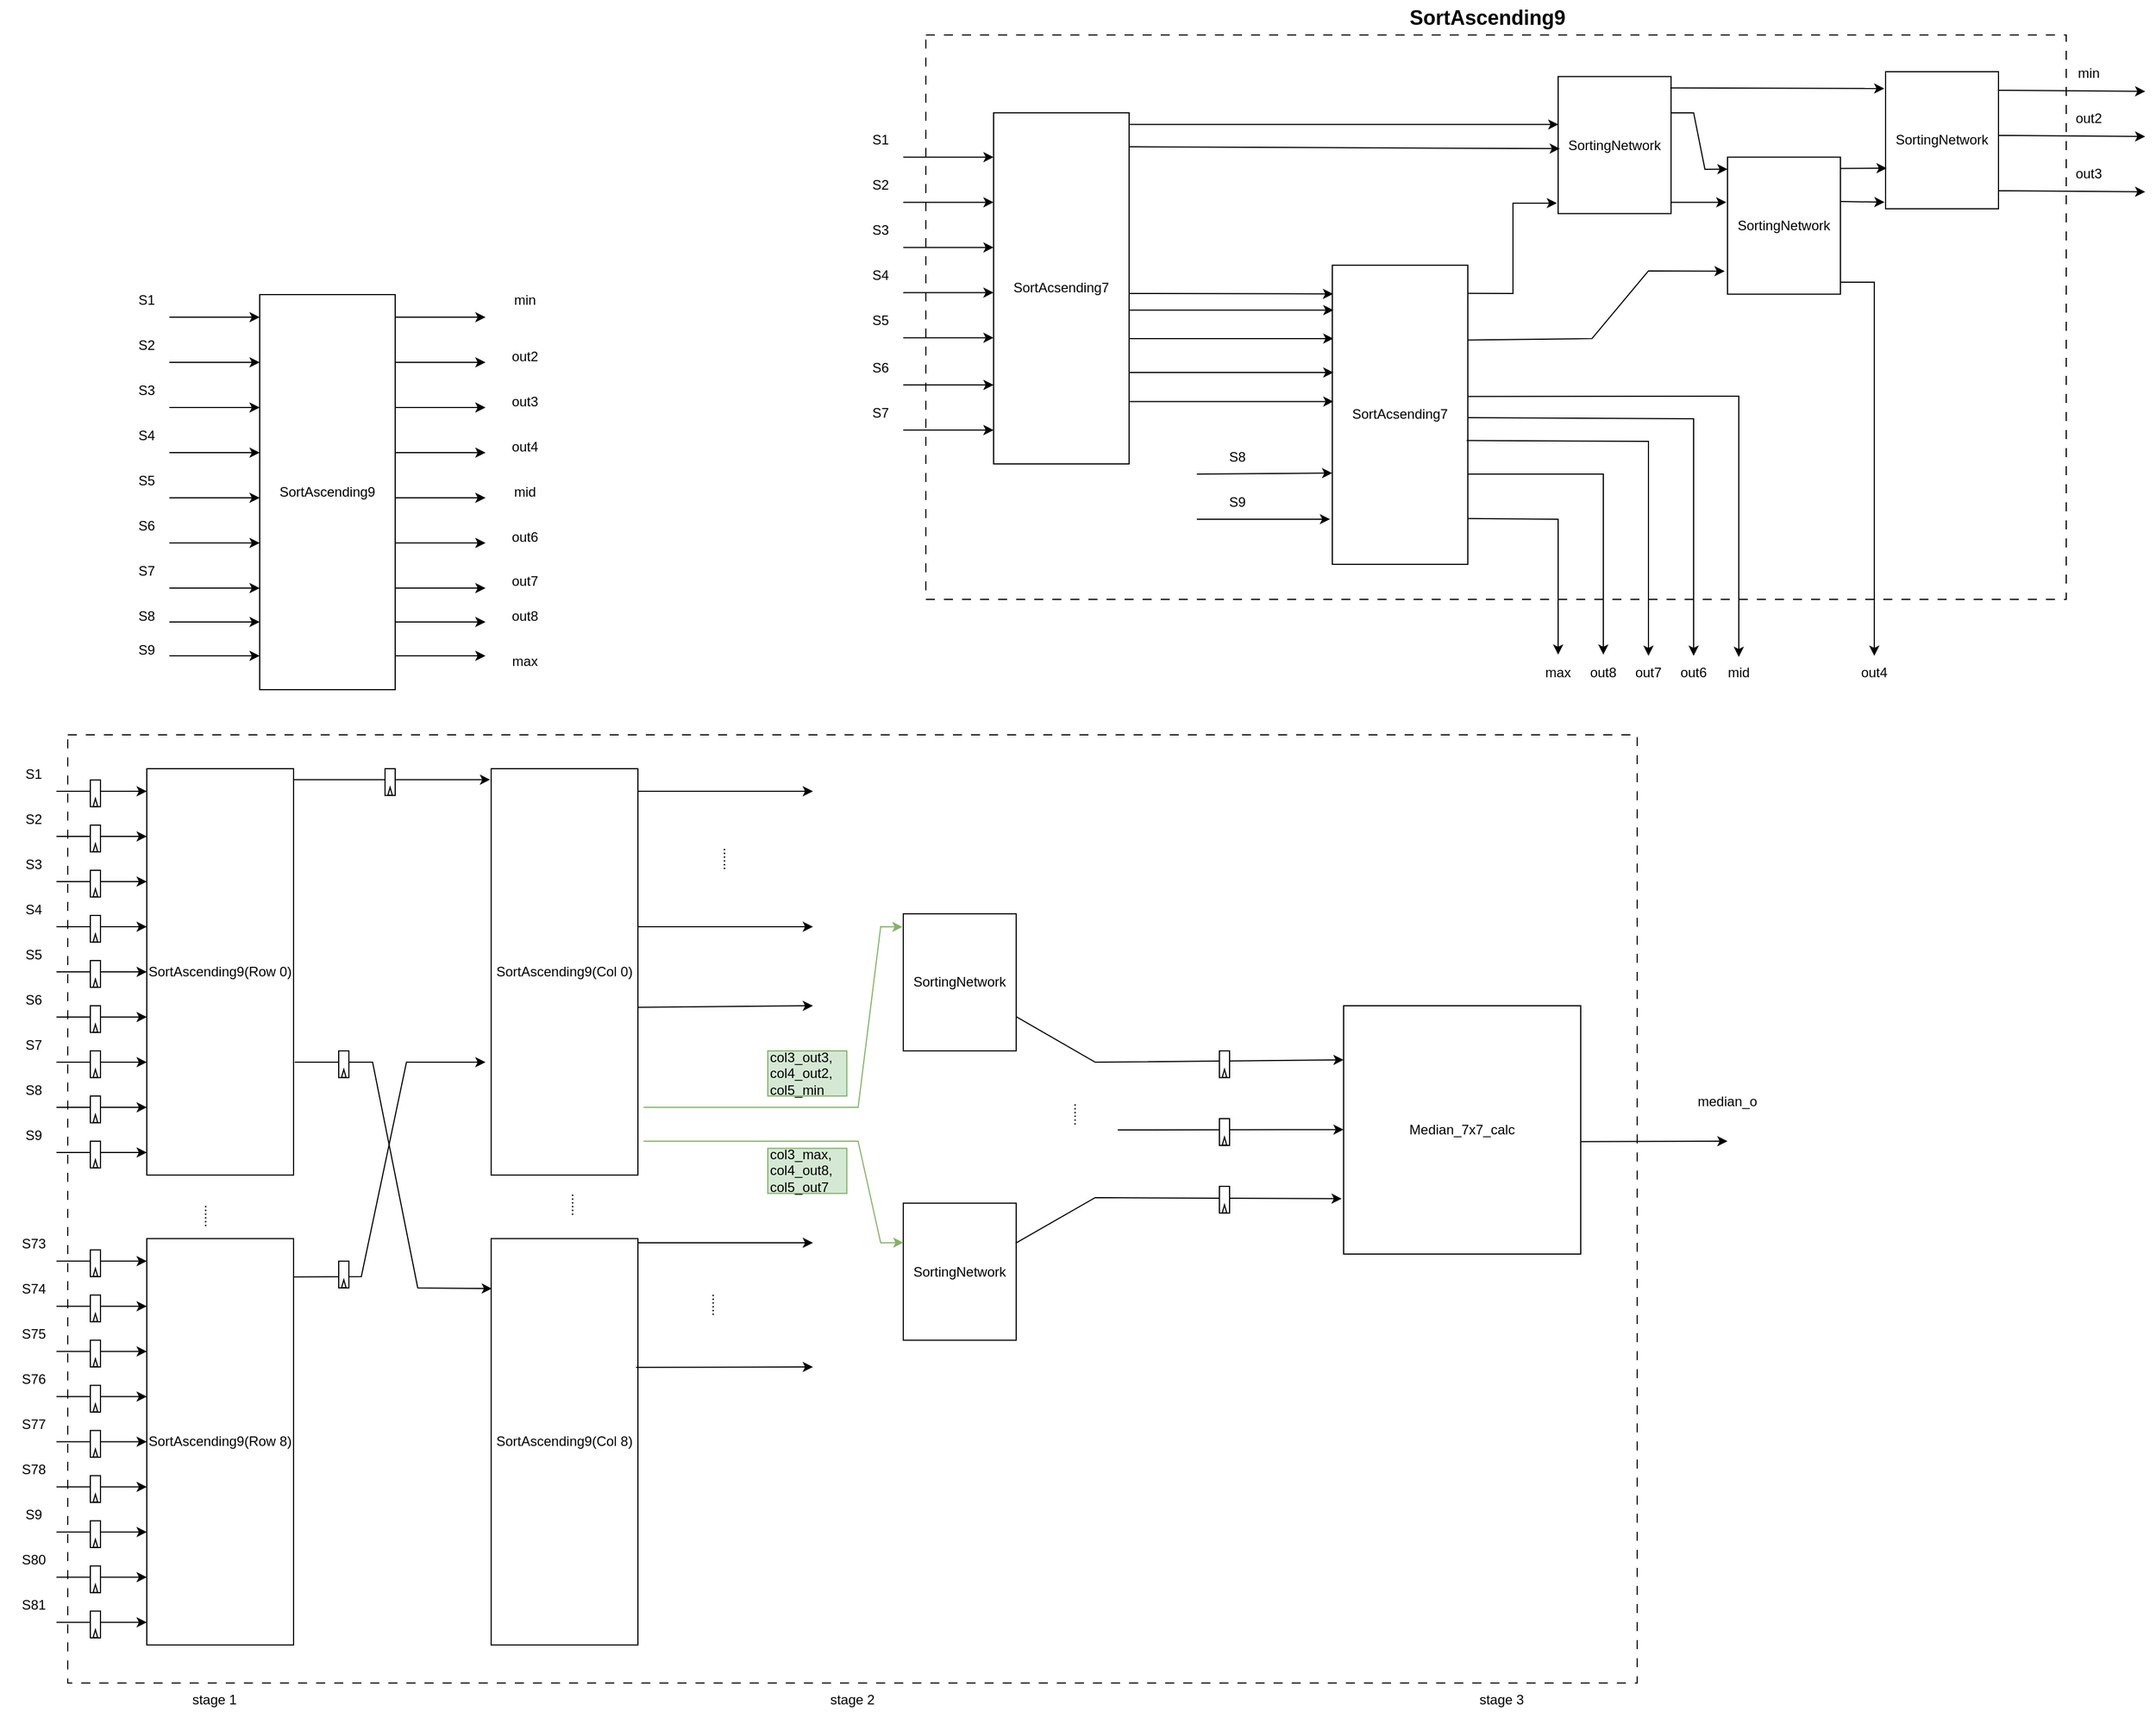 <mxfile version="25.0.0">
  <diagram id="QOX0zmf6lKhEyTPHNfGF" name="Page-1">
    <mxGraphModel dx="2745" dy="2513" grid="1" gridSize="10" guides="1" tooltips="1" connect="1" arrows="1" fold="1" page="1" pageScale="1" pageWidth="850" pageHeight="1100" math="0" shadow="0">
      <root>
        <mxCell id="0" />
        <mxCell id="1" parent="0" />
        <mxCell id="H4racg3nBvEyxOAhPjej-491" value="" style="rounded=0;whiteSpace=wrap;html=1;dashed=1;dashPattern=8 8;" parent="1" vertex="1">
          <mxGeometry x="60" y="320" width="1390" height="840" as="geometry" />
        </mxCell>
        <mxCell id="H4racg3nBvEyxOAhPjej-407" value="" style="rounded=0;whiteSpace=wrap;html=1;dashed=1;dashPattern=8 8;" parent="1" vertex="1">
          <mxGeometry x="820" y="-300" width="1010" height="500" as="geometry" />
        </mxCell>
        <mxCell id="H4racg3nBvEyxOAhPjej-194" value="SortAscending9(Row 0)" style="rounded=0;whiteSpace=wrap;html=1;" parent="1" vertex="1">
          <mxGeometry x="130" y="350" width="130" height="360" as="geometry" />
        </mxCell>
        <mxCell id="H4racg3nBvEyxOAhPjej-195" value="" style="endArrow=classic;html=1;rounded=0;" parent="1" edge="1">
          <mxGeometry width="50" height="50" relative="1" as="geometry">
            <mxPoint x="50" y="370" as="sourcePoint" />
            <mxPoint x="130" y="370" as="targetPoint" />
          </mxGeometry>
        </mxCell>
        <mxCell id="H4racg3nBvEyxOAhPjej-196" value="" style="endArrow=classic;html=1;rounded=0;" parent="1" edge="1">
          <mxGeometry width="50" height="50" relative="1" as="geometry">
            <mxPoint x="50" y="410" as="sourcePoint" />
            <mxPoint x="130" y="410" as="targetPoint" />
          </mxGeometry>
        </mxCell>
        <mxCell id="H4racg3nBvEyxOAhPjej-197" value="" style="endArrow=classic;html=1;rounded=0;" parent="1" edge="1">
          <mxGeometry width="50" height="50" relative="1" as="geometry">
            <mxPoint x="50" y="450" as="sourcePoint" />
            <mxPoint x="130" y="450" as="targetPoint" />
          </mxGeometry>
        </mxCell>
        <mxCell id="H4racg3nBvEyxOAhPjej-198" value="" style="endArrow=classic;html=1;rounded=0;" parent="1" edge="1">
          <mxGeometry width="50" height="50" relative="1" as="geometry">
            <mxPoint x="50" y="490" as="sourcePoint" />
            <mxPoint x="130" y="490" as="targetPoint" />
          </mxGeometry>
        </mxCell>
        <mxCell id="H4racg3nBvEyxOAhPjej-199" value="" style="endArrow=classic;html=1;rounded=0;" parent="1" edge="1">
          <mxGeometry width="50" height="50" relative="1" as="geometry">
            <mxPoint x="50" y="530" as="sourcePoint" />
            <mxPoint x="130" y="530" as="targetPoint" />
          </mxGeometry>
        </mxCell>
        <mxCell id="H4racg3nBvEyxOAhPjej-200" value="" style="endArrow=classic;html=1;rounded=0;" parent="1" edge="1">
          <mxGeometry width="50" height="50" relative="1" as="geometry">
            <mxPoint x="50" y="570" as="sourcePoint" />
            <mxPoint x="130" y="570" as="targetPoint" />
          </mxGeometry>
        </mxCell>
        <mxCell id="H4racg3nBvEyxOAhPjej-201" value="" style="endArrow=classic;html=1;rounded=0;" parent="1" edge="1">
          <mxGeometry width="50" height="50" relative="1" as="geometry">
            <mxPoint x="50" y="610" as="sourcePoint" />
            <mxPoint x="130" y="610" as="targetPoint" />
          </mxGeometry>
        </mxCell>
        <mxCell id="H4racg3nBvEyxOAhPjej-202" value="S1" style="text;html=1;align=center;verticalAlign=middle;whiteSpace=wrap;rounded=0;" parent="1" vertex="1">
          <mxGeometry y="340" width="60" height="30" as="geometry" />
        </mxCell>
        <mxCell id="H4racg3nBvEyxOAhPjej-203" value="S2" style="text;html=1;align=center;verticalAlign=middle;whiteSpace=wrap;rounded=0;" parent="1" vertex="1">
          <mxGeometry y="380" width="60" height="30" as="geometry" />
        </mxCell>
        <mxCell id="H4racg3nBvEyxOAhPjej-204" value="S3" style="text;html=1;align=center;verticalAlign=middle;whiteSpace=wrap;rounded=0;" parent="1" vertex="1">
          <mxGeometry y="420" width="60" height="30" as="geometry" />
        </mxCell>
        <mxCell id="H4racg3nBvEyxOAhPjej-205" value="S4" style="text;html=1;align=center;verticalAlign=middle;whiteSpace=wrap;rounded=0;" parent="1" vertex="1">
          <mxGeometry y="460" width="60" height="30" as="geometry" />
        </mxCell>
        <mxCell id="H4racg3nBvEyxOAhPjej-206" value="S5" style="text;html=1;align=center;verticalAlign=middle;whiteSpace=wrap;rounded=0;" parent="1" vertex="1">
          <mxGeometry y="500" width="60" height="30" as="geometry" />
        </mxCell>
        <mxCell id="H4racg3nBvEyxOAhPjej-207" value="S6" style="text;html=1;align=center;verticalAlign=middle;whiteSpace=wrap;rounded=0;" parent="1" vertex="1">
          <mxGeometry y="540" width="60" height="30" as="geometry" />
        </mxCell>
        <mxCell id="H4racg3nBvEyxOAhPjej-208" value="S7" style="text;html=1;align=center;verticalAlign=middle;whiteSpace=wrap;rounded=0;" parent="1" vertex="1">
          <mxGeometry y="580" width="60" height="30" as="geometry" />
        </mxCell>
        <mxCell id="H4racg3nBvEyxOAhPjej-224" value="......" style="text;html=1;align=center;verticalAlign=middle;whiteSpace=wrap;rounded=0;direction=north;rotation=90;" parent="1" vertex="1">
          <mxGeometry x="160" y="716.3" width="50" height="60" as="geometry" />
        </mxCell>
        <mxCell id="H4racg3nBvEyxOAhPjej-225" value="SortAscending9(Col 0)" style="rounded=0;whiteSpace=wrap;html=1;" parent="1" vertex="1">
          <mxGeometry x="435" y="350" width="130" height="360" as="geometry" />
        </mxCell>
        <mxCell id="H4racg3nBvEyxOAhPjej-226" value="" style="endArrow=classic;html=1;rounded=0;exitX=1.004;exitY=0.027;exitDx=0;exitDy=0;exitPerimeter=0;entryX=-0.007;entryY=0.027;entryDx=0;entryDy=0;entryPerimeter=0;" parent="1" source="H4racg3nBvEyxOAhPjej-194" target="H4racg3nBvEyxOAhPjej-225" edge="1">
          <mxGeometry width="50" height="50" relative="1" as="geometry">
            <mxPoint x="270" y="420" as="sourcePoint" />
            <mxPoint x="430" y="370" as="targetPoint" />
          </mxGeometry>
        </mxCell>
        <mxCell id="H4racg3nBvEyxOAhPjej-227" value="SortAscending9(Col 8)" style="rounded=0;whiteSpace=wrap;html=1;" parent="1" vertex="1">
          <mxGeometry x="435" y="766.3" width="130" height="360" as="geometry" />
        </mxCell>
        <mxCell id="H4racg3nBvEyxOAhPjej-228" value="" style="group" parent="1" vertex="1" connectable="0">
          <mxGeometry x="341" y="350" width="9" height="23.695" as="geometry" />
        </mxCell>
        <mxCell id="H4racg3nBvEyxOAhPjej-229" value="" style="rounded=0;whiteSpace=wrap;html=1;" parent="H4racg3nBvEyxOAhPjej-228" vertex="1">
          <mxGeometry width="9" height="23.695" as="geometry" />
        </mxCell>
        <mxCell id="H4racg3nBvEyxOAhPjej-230" value="" style="triangle;whiteSpace=wrap;html=1;rotation=270;" parent="H4racg3nBvEyxOAhPjej-228" vertex="1">
          <mxGeometry x="1" y="18" width="7" height="4" as="geometry" />
        </mxCell>
        <mxCell id="H4racg3nBvEyxOAhPjej-231" value="" style="endArrow=classic;html=1;rounded=0;exitX=0.995;exitY=0.149;exitDx=0;exitDy=0;exitPerimeter=0;" parent="1" edge="1">
          <mxGeometry width="50" height="50" relative="1" as="geometry">
            <mxPoint x="259.35" y="800.23" as="sourcePoint" />
            <mxPoint x="430" y="610" as="targetPoint" />
            <Array as="points">
              <mxPoint x="320" y="800" />
              <mxPoint x="360" y="610" />
            </Array>
          </mxGeometry>
        </mxCell>
        <mxCell id="H4racg3nBvEyxOAhPjej-232" value="......" style="text;html=1;align=center;verticalAlign=middle;whiteSpace=wrap;rounded=0;direction=north;rotation=90;" parent="1" vertex="1">
          <mxGeometry x="485" y="706.3" width="50" height="60" as="geometry" />
        </mxCell>
        <mxCell id="H4racg3nBvEyxOAhPjej-233" value="" style="endArrow=classic;html=1;rounded=0;entryX=0.005;entryY=0.123;entryDx=0;entryDy=0;entryPerimeter=0;" parent="1" target="H4racg3nBvEyxOAhPjej-227" edge="1">
          <mxGeometry width="50" height="50" relative="1" as="geometry">
            <mxPoint x="261" y="610" as="sourcePoint" />
            <mxPoint x="320" y="610" as="targetPoint" />
            <Array as="points">
              <mxPoint x="280" y="610" />
              <mxPoint x="330" y="610" />
              <mxPoint x="370" y="810" />
            </Array>
          </mxGeometry>
        </mxCell>
        <mxCell id="H4racg3nBvEyxOAhPjej-234" value="" style="group" parent="1" vertex="1" connectable="0">
          <mxGeometry x="80" y="360" width="9" height="23.695" as="geometry" />
        </mxCell>
        <mxCell id="H4racg3nBvEyxOAhPjej-235" value="" style="rounded=0;whiteSpace=wrap;html=1;" parent="H4racg3nBvEyxOAhPjej-234" vertex="1">
          <mxGeometry width="9" height="23.695" as="geometry" />
        </mxCell>
        <mxCell id="H4racg3nBvEyxOAhPjej-236" value="" style="triangle;whiteSpace=wrap;html=1;rotation=270;" parent="H4racg3nBvEyxOAhPjej-234" vertex="1">
          <mxGeometry x="1" y="18" width="7" height="4" as="geometry" />
        </mxCell>
        <mxCell id="H4racg3nBvEyxOAhPjej-237" value="" style="group" parent="1" vertex="1" connectable="0">
          <mxGeometry x="80" y="400" width="9" height="23.695" as="geometry" />
        </mxCell>
        <mxCell id="H4racg3nBvEyxOAhPjej-238" value="" style="rounded=0;whiteSpace=wrap;html=1;" parent="H4racg3nBvEyxOAhPjej-237" vertex="1">
          <mxGeometry width="9" height="23.695" as="geometry" />
        </mxCell>
        <mxCell id="H4racg3nBvEyxOAhPjej-239" value="" style="triangle;whiteSpace=wrap;html=1;rotation=270;" parent="H4racg3nBvEyxOAhPjej-237" vertex="1">
          <mxGeometry x="1" y="18" width="7" height="4" as="geometry" />
        </mxCell>
        <mxCell id="H4racg3nBvEyxOAhPjej-240" value="" style="group" parent="1" vertex="1" connectable="0">
          <mxGeometry x="80" y="440" width="9" height="23.695" as="geometry" />
        </mxCell>
        <mxCell id="H4racg3nBvEyxOAhPjej-241" value="" style="rounded=0;whiteSpace=wrap;html=1;" parent="H4racg3nBvEyxOAhPjej-240" vertex="1">
          <mxGeometry width="9" height="23.695" as="geometry" />
        </mxCell>
        <mxCell id="H4racg3nBvEyxOAhPjej-242" value="" style="triangle;whiteSpace=wrap;html=1;rotation=270;" parent="H4racg3nBvEyxOAhPjej-240" vertex="1">
          <mxGeometry x="1" y="18" width="7" height="4" as="geometry" />
        </mxCell>
        <mxCell id="H4racg3nBvEyxOAhPjej-243" value="" style="group" parent="1" vertex="1" connectable="0">
          <mxGeometry x="80" y="480" width="9" height="23.695" as="geometry" />
        </mxCell>
        <mxCell id="H4racg3nBvEyxOAhPjej-244" value="" style="rounded=0;whiteSpace=wrap;html=1;" parent="H4racg3nBvEyxOAhPjej-243" vertex="1">
          <mxGeometry width="9" height="23.695" as="geometry" />
        </mxCell>
        <mxCell id="H4racg3nBvEyxOAhPjej-245" value="" style="triangle;whiteSpace=wrap;html=1;rotation=270;" parent="H4racg3nBvEyxOAhPjej-243" vertex="1">
          <mxGeometry x="1" y="18" width="7" height="4" as="geometry" />
        </mxCell>
        <mxCell id="H4racg3nBvEyxOAhPjej-246" value="" style="group" parent="1" vertex="1" connectable="0">
          <mxGeometry x="80" y="520" width="9" height="23.695" as="geometry" />
        </mxCell>
        <mxCell id="H4racg3nBvEyxOAhPjej-247" value="" style="rounded=0;whiteSpace=wrap;html=1;" parent="H4racg3nBvEyxOAhPjej-246" vertex="1">
          <mxGeometry width="9" height="23.695" as="geometry" />
        </mxCell>
        <mxCell id="H4racg3nBvEyxOAhPjej-248" value="" style="triangle;whiteSpace=wrap;html=1;rotation=270;" parent="H4racg3nBvEyxOAhPjej-246" vertex="1">
          <mxGeometry x="1" y="18" width="7" height="4" as="geometry" />
        </mxCell>
        <mxCell id="H4racg3nBvEyxOAhPjej-249" value="" style="group" parent="1" vertex="1" connectable="0">
          <mxGeometry x="80" y="560" width="9" height="23.695" as="geometry" />
        </mxCell>
        <mxCell id="H4racg3nBvEyxOAhPjej-250" value="" style="rounded=0;whiteSpace=wrap;html=1;" parent="H4racg3nBvEyxOAhPjej-249" vertex="1">
          <mxGeometry width="9" height="23.695" as="geometry" />
        </mxCell>
        <mxCell id="H4racg3nBvEyxOAhPjej-251" value="" style="triangle;whiteSpace=wrap;html=1;rotation=270;" parent="H4racg3nBvEyxOAhPjej-249" vertex="1">
          <mxGeometry x="1" y="18" width="7" height="4" as="geometry" />
        </mxCell>
        <mxCell id="H4racg3nBvEyxOAhPjej-252" value="" style="group" parent="1" vertex="1" connectable="0">
          <mxGeometry x="80" y="600" width="9" height="23.695" as="geometry" />
        </mxCell>
        <mxCell id="H4racg3nBvEyxOAhPjej-253" value="" style="rounded=0;whiteSpace=wrap;html=1;" parent="H4racg3nBvEyxOAhPjej-252" vertex="1">
          <mxGeometry width="9" height="23.695" as="geometry" />
        </mxCell>
        <mxCell id="H4racg3nBvEyxOAhPjej-254" value="" style="triangle;whiteSpace=wrap;html=1;rotation=270;" parent="H4racg3nBvEyxOAhPjej-252" vertex="1">
          <mxGeometry x="1" y="18" width="7" height="4" as="geometry" />
        </mxCell>
        <mxCell id="H4racg3nBvEyxOAhPjej-271" value="" style="group" parent="1" vertex="1" connectable="0">
          <mxGeometry x="300" y="600" width="9" height="23.695" as="geometry" />
        </mxCell>
        <mxCell id="H4racg3nBvEyxOAhPjej-272" value="" style="rounded=0;whiteSpace=wrap;html=1;" parent="H4racg3nBvEyxOAhPjej-271" vertex="1">
          <mxGeometry width="9" height="23.695" as="geometry" />
        </mxCell>
        <mxCell id="H4racg3nBvEyxOAhPjej-273" value="" style="triangle;whiteSpace=wrap;html=1;rotation=270;" parent="H4racg3nBvEyxOAhPjej-271" vertex="1">
          <mxGeometry x="1" y="18" width="7" height="4" as="geometry" />
        </mxCell>
        <mxCell id="H4racg3nBvEyxOAhPjej-274" value="" style="group" parent="1" vertex="1" connectable="0">
          <mxGeometry x="300" y="786.3" width="9" height="23.695" as="geometry" />
        </mxCell>
        <mxCell id="H4racg3nBvEyxOAhPjej-275" value="" style="rounded=0;whiteSpace=wrap;html=1;" parent="H4racg3nBvEyxOAhPjej-274" vertex="1">
          <mxGeometry width="9" height="23.695" as="geometry" />
        </mxCell>
        <mxCell id="H4racg3nBvEyxOAhPjej-276" value="" style="triangle;whiteSpace=wrap;html=1;rotation=270;" parent="H4racg3nBvEyxOAhPjej-274" vertex="1">
          <mxGeometry x="1" y="18" width="7" height="4" as="geometry" />
        </mxCell>
        <mxCell id="H4racg3nBvEyxOAhPjej-277" value="Median_7x7_calc" style="rounded=0;whiteSpace=wrap;html=1;" parent="1" vertex="1">
          <mxGeometry x="1190" y="560" width="210" height="220" as="geometry" />
        </mxCell>
        <mxCell id="H4racg3nBvEyxOAhPjej-278" value="" style="endArrow=classic;html=1;rounded=0;exitX=0.997;exitY=0.587;exitDx=0;exitDy=0;exitPerimeter=0;" parent="1" source="H4racg3nBvEyxOAhPjej-225" edge="1">
          <mxGeometry width="50" height="50" relative="1" as="geometry">
            <mxPoint x="570" y="540" as="sourcePoint" />
            <mxPoint x="720" y="560" as="targetPoint" />
          </mxGeometry>
        </mxCell>
        <mxCell id="H4racg3nBvEyxOAhPjej-279" value="" style="endArrow=classic;html=1;rounded=0;exitX=0.987;exitY=0.317;exitDx=0;exitDy=0;exitPerimeter=0;" parent="1" source="H4racg3nBvEyxOAhPjej-227" edge="1">
          <mxGeometry width="50" height="50" relative="1" as="geometry">
            <mxPoint x="565" y="727.86" as="sourcePoint" />
            <mxPoint x="720" y="880" as="targetPoint" />
          </mxGeometry>
        </mxCell>
        <mxCell id="H4racg3nBvEyxOAhPjej-280" value="" style="endArrow=classic;html=1;rounded=0;exitX=1.002;exitY=0.547;exitDx=0;exitDy=0;exitPerimeter=0;" parent="1" source="H4racg3nBvEyxOAhPjej-277" edge="1">
          <mxGeometry width="50" height="50" relative="1" as="geometry">
            <mxPoint x="928" y="655" as="sourcePoint" />
            <mxPoint x="1530" y="680" as="targetPoint" />
          </mxGeometry>
        </mxCell>
        <mxCell id="H4racg3nBvEyxOAhPjej-281" value="median_o" style="text;html=1;align=center;verticalAlign=middle;whiteSpace=wrap;rounded=0;" parent="1" vertex="1">
          <mxGeometry x="1500" y="630" width="60" height="30" as="geometry" />
        </mxCell>
        <mxCell id="H4racg3nBvEyxOAhPjej-282" value="SortAscending9" style="rounded=0;whiteSpace=wrap;html=1;" parent="1" vertex="1">
          <mxGeometry x="230" y="-70" width="120" height="350" as="geometry" />
        </mxCell>
        <mxCell id="H4racg3nBvEyxOAhPjej-283" value="" style="endArrow=classic;html=1;rounded=0;" parent="1" edge="1">
          <mxGeometry width="50" height="50" relative="1" as="geometry">
            <mxPoint x="150" y="-50" as="sourcePoint" />
            <mxPoint x="230" y="-50" as="targetPoint" />
          </mxGeometry>
        </mxCell>
        <mxCell id="H4racg3nBvEyxOAhPjej-284" value="" style="endArrow=classic;html=1;rounded=0;" parent="1" edge="1">
          <mxGeometry width="50" height="50" relative="1" as="geometry">
            <mxPoint x="150" y="-10" as="sourcePoint" />
            <mxPoint x="230" y="-10" as="targetPoint" />
          </mxGeometry>
        </mxCell>
        <mxCell id="H4racg3nBvEyxOAhPjej-285" value="" style="endArrow=classic;html=1;rounded=0;" parent="1" edge="1">
          <mxGeometry width="50" height="50" relative="1" as="geometry">
            <mxPoint x="150" y="30" as="sourcePoint" />
            <mxPoint x="230" y="30" as="targetPoint" />
          </mxGeometry>
        </mxCell>
        <mxCell id="H4racg3nBvEyxOAhPjej-286" value="" style="endArrow=classic;html=1;rounded=0;" parent="1" edge="1">
          <mxGeometry width="50" height="50" relative="1" as="geometry">
            <mxPoint x="150" y="70" as="sourcePoint" />
            <mxPoint x="230" y="70" as="targetPoint" />
          </mxGeometry>
        </mxCell>
        <mxCell id="H4racg3nBvEyxOAhPjej-287" value="" style="endArrow=classic;html=1;rounded=0;" parent="1" edge="1">
          <mxGeometry width="50" height="50" relative="1" as="geometry">
            <mxPoint x="150" y="110" as="sourcePoint" />
            <mxPoint x="230" y="110" as="targetPoint" />
          </mxGeometry>
        </mxCell>
        <mxCell id="H4racg3nBvEyxOAhPjej-288" value="" style="endArrow=classic;html=1;rounded=0;" parent="1" edge="1">
          <mxGeometry width="50" height="50" relative="1" as="geometry">
            <mxPoint x="150" y="150" as="sourcePoint" />
            <mxPoint x="230" y="150" as="targetPoint" />
          </mxGeometry>
        </mxCell>
        <mxCell id="H4racg3nBvEyxOAhPjej-289" value="" style="endArrow=classic;html=1;rounded=0;" parent="1" edge="1">
          <mxGeometry width="50" height="50" relative="1" as="geometry">
            <mxPoint x="150" y="190" as="sourcePoint" />
            <mxPoint x="230" y="190" as="targetPoint" />
          </mxGeometry>
        </mxCell>
        <mxCell id="H4racg3nBvEyxOAhPjej-290" value="S1" style="text;html=1;align=center;verticalAlign=middle;whiteSpace=wrap;rounded=0;" parent="1" vertex="1">
          <mxGeometry x="100" y="-80" width="60" height="30" as="geometry" />
        </mxCell>
        <mxCell id="H4racg3nBvEyxOAhPjej-291" value="S2" style="text;html=1;align=center;verticalAlign=middle;whiteSpace=wrap;rounded=0;" parent="1" vertex="1">
          <mxGeometry x="100" y="-40" width="60" height="30" as="geometry" />
        </mxCell>
        <mxCell id="H4racg3nBvEyxOAhPjej-292" value="S3" style="text;html=1;align=center;verticalAlign=middle;whiteSpace=wrap;rounded=0;" parent="1" vertex="1">
          <mxGeometry x="100" width="60" height="30" as="geometry" />
        </mxCell>
        <mxCell id="H4racg3nBvEyxOAhPjej-293" value="S4" style="text;html=1;align=center;verticalAlign=middle;whiteSpace=wrap;rounded=0;" parent="1" vertex="1">
          <mxGeometry x="100" y="40" width="60" height="30" as="geometry" />
        </mxCell>
        <mxCell id="H4racg3nBvEyxOAhPjej-294" value="S5" style="text;html=1;align=center;verticalAlign=middle;whiteSpace=wrap;rounded=0;" parent="1" vertex="1">
          <mxGeometry x="100" y="80" width="60" height="30" as="geometry" />
        </mxCell>
        <mxCell id="H4racg3nBvEyxOAhPjej-295" value="S6" style="text;html=1;align=center;verticalAlign=middle;whiteSpace=wrap;rounded=0;" parent="1" vertex="1">
          <mxGeometry x="100" y="120" width="60" height="30" as="geometry" />
        </mxCell>
        <mxCell id="H4racg3nBvEyxOAhPjej-296" value="S7" style="text;html=1;align=center;verticalAlign=middle;whiteSpace=wrap;rounded=0;" parent="1" vertex="1">
          <mxGeometry x="100" y="160" width="60" height="30" as="geometry" />
        </mxCell>
        <mxCell id="H4racg3nBvEyxOAhPjej-311" value="SortAcsending7" style="rounded=0;whiteSpace=wrap;html=1;" parent="1" vertex="1">
          <mxGeometry x="880" y="-231.06" width="120" height="311.06" as="geometry" />
        </mxCell>
        <mxCell id="H4racg3nBvEyxOAhPjej-312" value="" style="endArrow=classic;html=1;rounded=0;" parent="1" edge="1">
          <mxGeometry width="50" height="50" relative="1" as="geometry">
            <mxPoint x="800" y="-191.77" as="sourcePoint" />
            <mxPoint x="880" y="-191.77" as="targetPoint" />
          </mxGeometry>
        </mxCell>
        <mxCell id="H4racg3nBvEyxOAhPjej-313" value="" style="endArrow=classic;html=1;rounded=0;" parent="1" edge="1">
          <mxGeometry width="50" height="50" relative="1" as="geometry">
            <mxPoint x="800" y="-151.77" as="sourcePoint" />
            <mxPoint x="880" y="-151.77" as="targetPoint" />
          </mxGeometry>
        </mxCell>
        <mxCell id="H4racg3nBvEyxOAhPjej-314" value="" style="endArrow=classic;html=1;rounded=0;" parent="1" edge="1">
          <mxGeometry width="50" height="50" relative="1" as="geometry">
            <mxPoint x="800" y="-111.77" as="sourcePoint" />
            <mxPoint x="880" y="-111.77" as="targetPoint" />
          </mxGeometry>
        </mxCell>
        <mxCell id="H4racg3nBvEyxOAhPjej-315" value="" style="endArrow=classic;html=1;rounded=0;" parent="1" edge="1">
          <mxGeometry width="50" height="50" relative="1" as="geometry">
            <mxPoint x="800" y="-71.77" as="sourcePoint" />
            <mxPoint x="880" y="-71.77" as="targetPoint" />
          </mxGeometry>
        </mxCell>
        <mxCell id="H4racg3nBvEyxOAhPjej-316" value="" style="endArrow=classic;html=1;rounded=0;" parent="1" edge="1">
          <mxGeometry width="50" height="50" relative="1" as="geometry">
            <mxPoint x="800" y="-31.77" as="sourcePoint" />
            <mxPoint x="880" y="-31.77" as="targetPoint" />
          </mxGeometry>
        </mxCell>
        <mxCell id="H4racg3nBvEyxOAhPjej-317" value="S1" style="text;html=1;align=center;verticalAlign=middle;whiteSpace=wrap;rounded=0;" parent="1" vertex="1">
          <mxGeometry x="750" y="-221.77" width="60" height="30" as="geometry" />
        </mxCell>
        <mxCell id="H4racg3nBvEyxOAhPjej-318" value="S2" style="text;html=1;align=center;verticalAlign=middle;whiteSpace=wrap;rounded=0;" parent="1" vertex="1">
          <mxGeometry x="750" y="-181.77" width="60" height="30" as="geometry" />
        </mxCell>
        <mxCell id="H4racg3nBvEyxOAhPjej-319" value="S3" style="text;html=1;align=center;verticalAlign=middle;whiteSpace=wrap;rounded=0;" parent="1" vertex="1">
          <mxGeometry x="750" y="-141.77" width="60" height="30" as="geometry" />
        </mxCell>
        <mxCell id="H4racg3nBvEyxOAhPjej-320" value="S4" style="text;html=1;align=center;verticalAlign=middle;whiteSpace=wrap;rounded=0;" parent="1" vertex="1">
          <mxGeometry x="750" y="-101.77" width="60" height="30" as="geometry" />
        </mxCell>
        <mxCell id="H4racg3nBvEyxOAhPjej-321" value="S5" style="text;html=1;align=center;verticalAlign=middle;whiteSpace=wrap;rounded=0;" parent="1" vertex="1">
          <mxGeometry x="750" y="-61.77" width="60" height="30" as="geometry" />
        </mxCell>
        <mxCell id="H4racg3nBvEyxOAhPjej-322" value="SortAcsending7" style="rounded=0;whiteSpace=wrap;html=1;" parent="1" vertex="1">
          <mxGeometry x="1180" y="-96.06" width="120" height="265" as="geometry" />
        </mxCell>
        <mxCell id="H4racg3nBvEyxOAhPjej-323" value="" style="endArrow=classic;html=1;rounded=0;" parent="1" edge="1">
          <mxGeometry width="50" height="50" relative="1" as="geometry">
            <mxPoint x="1060" y="128.94" as="sourcePoint" />
            <mxPoint x="1178" y="128.94" as="targetPoint" />
          </mxGeometry>
        </mxCell>
        <mxCell id="H4racg3nBvEyxOAhPjej-324" value="" style="endArrow=classic;html=1;rounded=0;entryX=-0.001;entryY=0.695;entryDx=0;entryDy=0;entryPerimeter=0;" parent="1" target="H4racg3nBvEyxOAhPjej-322" edge="1">
          <mxGeometry width="50" height="50" relative="1" as="geometry">
            <mxPoint x="1060" y="88.94" as="sourcePoint" />
            <mxPoint x="1100" y="88.94" as="targetPoint" />
          </mxGeometry>
        </mxCell>
        <mxCell id="H4racg3nBvEyxOAhPjej-325" value="S9" style="text;html=1;align=center;verticalAlign=middle;whiteSpace=wrap;rounded=0;" parent="1" vertex="1">
          <mxGeometry x="1065.5" y="98.94" width="60" height="30" as="geometry" />
        </mxCell>
        <mxCell id="H4racg3nBvEyxOAhPjej-326" value="S8" style="text;html=1;align=center;verticalAlign=middle;whiteSpace=wrap;rounded=0;" parent="1" vertex="1">
          <mxGeometry x="1065.5" y="58.94" width="60" height="30" as="geometry" />
        </mxCell>
        <mxCell id="H4racg3nBvEyxOAhPjej-327" value="" style="endArrow=classic;html=1;rounded=0;entryX=0.006;entryY=0.096;entryDx=0;entryDy=0;entryPerimeter=0;" parent="1" target="H4racg3nBvEyxOAhPjej-322" edge="1">
          <mxGeometry width="50" height="50" relative="1" as="geometry">
            <mxPoint x="1000" y="-71.06" as="sourcePoint" />
            <mxPoint x="1110" y="-61.06" as="targetPoint" />
          </mxGeometry>
        </mxCell>
        <mxCell id="H4racg3nBvEyxOAhPjej-328" value="" style="endArrow=classic;html=1;rounded=0;entryX=0.006;entryY=0.096;entryDx=0;entryDy=0;entryPerimeter=0;" parent="1" edge="1">
          <mxGeometry width="50" height="50" relative="1" as="geometry">
            <mxPoint x="1000" y="-56.2" as="sourcePoint" />
            <mxPoint x="1181" y="-56.2" as="targetPoint" />
          </mxGeometry>
        </mxCell>
        <mxCell id="H4racg3nBvEyxOAhPjej-329" value="" style="endArrow=classic;html=1;rounded=0;entryX=0.006;entryY=0.096;entryDx=0;entryDy=0;entryPerimeter=0;" parent="1" edge="1">
          <mxGeometry width="50" height="50" relative="1" as="geometry">
            <mxPoint x="1000" y="-31.06" as="sourcePoint" />
            <mxPoint x="1181" y="-31.06" as="targetPoint" />
          </mxGeometry>
        </mxCell>
        <mxCell id="H4racg3nBvEyxOAhPjej-330" value="SortingNetwork" style="rounded=0;whiteSpace=wrap;html=1;" parent="1" vertex="1">
          <mxGeometry x="1380" y="-263.19" width="100" height="121.42" as="geometry" />
        </mxCell>
        <mxCell id="H4racg3nBvEyxOAhPjej-331" value="" style="endArrow=classic;html=1;rounded=0;exitX=1.004;exitY=0.033;exitDx=0;exitDy=0;exitPerimeter=0;entryX=0.002;entryY=0.35;entryDx=0;entryDy=0;entryPerimeter=0;" parent="1" source="H4racg3nBvEyxOAhPjej-311" target="H4racg3nBvEyxOAhPjej-330" edge="1">
          <mxGeometry width="50" height="50" relative="1" as="geometry">
            <mxPoint x="1080" y="-171.77" as="sourcePoint" />
            <mxPoint x="1130" y="-221.77" as="targetPoint" />
          </mxGeometry>
        </mxCell>
        <mxCell id="H4racg3nBvEyxOAhPjej-332" value="" style="endArrow=classic;html=1;rounded=0;exitX=1;exitY=0.053;exitDx=0;exitDy=0;exitPerimeter=0;entryX=0.015;entryY=0.526;entryDx=0;entryDy=0;entryPerimeter=0;" parent="1" target="H4racg3nBvEyxOAhPjej-330" edge="1">
          <mxGeometry width="50" height="50" relative="1" as="geometry">
            <mxPoint x="1000" y="-200.98" as="sourcePoint" />
            <mxPoint x="1380" y="-203.98" as="targetPoint" />
          </mxGeometry>
        </mxCell>
        <mxCell id="H4racg3nBvEyxOAhPjej-333" value="" style="endArrow=classic;html=1;rounded=0;exitX=0.997;exitY=0.094;exitDx=0;exitDy=0;exitPerimeter=0;" parent="1" source="H4racg3nBvEyxOAhPjej-322" edge="1">
          <mxGeometry width="50" height="50" relative="1" as="geometry">
            <mxPoint x="1330" y="-86.06" as="sourcePoint" />
            <mxPoint x="1379" y="-151.06" as="targetPoint" />
            <Array as="points">
              <mxPoint x="1340" y="-71.06" />
              <mxPoint x="1340" y="-151.06" />
            </Array>
          </mxGeometry>
        </mxCell>
        <mxCell id="H4racg3nBvEyxOAhPjej-334" value="" style="endArrow=classic;html=1;rounded=0;exitX=1.003;exitY=0.847;exitDx=0;exitDy=0;exitPerimeter=0;" parent="1" source="H4racg3nBvEyxOAhPjej-322" edge="1">
          <mxGeometry width="50" height="50" relative="1" as="geometry">
            <mxPoint x="1380" y="128.94" as="sourcePoint" />
            <mxPoint x="1380" y="248.94" as="targetPoint" />
            <Array as="points">
              <mxPoint x="1380" y="128.94" />
            </Array>
          </mxGeometry>
        </mxCell>
        <mxCell id="H4racg3nBvEyxOAhPjej-335" value="" style="endArrow=classic;html=1;rounded=0;exitX=1.003;exitY=0.847;exitDx=0;exitDy=0;exitPerimeter=0;" parent="1" edge="1">
          <mxGeometry width="50" height="50" relative="1" as="geometry">
            <mxPoint x="1300" y="88.94" as="sourcePoint" />
            <mxPoint x="1420" y="248.94" as="targetPoint" />
            <Array as="points">
              <mxPoint x="1420" y="88.94" />
            </Array>
          </mxGeometry>
        </mxCell>
        <mxCell id="H4racg3nBvEyxOAhPjej-336" value="max" style="text;html=1;align=center;verticalAlign=middle;whiteSpace=wrap;rounded=0;" parent="1" vertex="1">
          <mxGeometry x="1350" y="250" width="60" height="30" as="geometry" />
        </mxCell>
        <mxCell id="H4racg3nBvEyxOAhPjej-337" value="out8" style="text;html=1;align=center;verticalAlign=middle;whiteSpace=wrap;rounded=0;" parent="1" vertex="1">
          <mxGeometry x="1390" y="250" width="60" height="30" as="geometry" />
        </mxCell>
        <mxCell id="H4racg3nBvEyxOAhPjej-338" value="SortingNetwork" style="rounded=0;whiteSpace=wrap;html=1;" parent="1" vertex="1">
          <mxGeometry x="1530" y="-191.77" width="100" height="121.42" as="geometry" />
        </mxCell>
        <mxCell id="H4racg3nBvEyxOAhPjej-339" value="" style="endArrow=classic;html=1;rounded=0;exitX=1.003;exitY=0.678;exitDx=0;exitDy=0;exitPerimeter=0;entryX=0;entryY=0.088;entryDx=0;entryDy=0;entryPerimeter=0;" parent="1" target="H4racg3nBvEyxOAhPjej-338" edge="1">
          <mxGeometry width="50" height="50" relative="1" as="geometry">
            <mxPoint x="1480.0" y="-231.057" as="sourcePoint" />
            <mxPoint x="1529.1" y="-230.911" as="targetPoint" />
            <Array as="points">
              <mxPoint x="1500" y="-231.06" />
              <mxPoint x="1510" y="-181.06" />
            </Array>
          </mxGeometry>
        </mxCell>
        <mxCell id="H4racg3nBvEyxOAhPjej-340" value="" style="endArrow=classic;html=1;rounded=0;exitX=1.003;exitY=0.678;exitDx=0;exitDy=0;exitPerimeter=0;entryX=-0.006;entryY=0.091;entryDx=0;entryDy=0;entryPerimeter=0;" parent="1" edge="1">
          <mxGeometry width="50" height="50" relative="1" as="geometry">
            <mxPoint x="1480" y="-151.77" as="sourcePoint" />
            <mxPoint x="1529" y="-151.77" as="targetPoint" />
          </mxGeometry>
        </mxCell>
        <mxCell id="H4racg3nBvEyxOAhPjej-341" value="SortingNetwork" style="rounded=0;whiteSpace=wrap;html=1;" parent="1" vertex="1">
          <mxGeometry x="1670" y="-267.48" width="100" height="121.42" as="geometry" />
        </mxCell>
        <mxCell id="H4racg3nBvEyxOAhPjej-342" value="" style="endArrow=classic;html=1;rounded=0;exitX=0.993;exitY=0.083;exitDx=0;exitDy=0;exitPerimeter=0;entryX=-0.011;entryY=0.123;entryDx=0;entryDy=0;entryPerimeter=0;" parent="1" source="H4racg3nBvEyxOAhPjej-330" target="H4racg3nBvEyxOAhPjej-341" edge="1">
          <mxGeometry width="50" height="50" relative="1" as="geometry">
            <mxPoint x="1540" y="-213.19" as="sourcePoint" />
            <mxPoint x="1648" y="-253.06" as="targetPoint" />
          </mxGeometry>
        </mxCell>
        <mxCell id="H4racg3nBvEyxOAhPjej-343" value="" style="endArrow=classic;html=1;rounded=0;exitX=0.993;exitY=0.083;exitDx=0;exitDy=0;exitPerimeter=0;entryX=0.01;entryY=0.704;entryDx=0;entryDy=0;entryPerimeter=0;" parent="1" target="H4racg3nBvEyxOAhPjej-341" edge="1">
          <mxGeometry width="50" height="50" relative="1" as="geometry">
            <mxPoint x="1630" y="-181.77" as="sourcePoint" />
            <mxPoint x="1810" y="-180.77" as="targetPoint" />
          </mxGeometry>
        </mxCell>
        <mxCell id="H4racg3nBvEyxOAhPjej-344" value="" style="endArrow=classic;html=1;rounded=0;exitX=0.991;exitY=0.586;exitDx=0;exitDy=0;exitPerimeter=0;" parent="1" source="H4racg3nBvEyxOAhPjej-322" edge="1">
          <mxGeometry width="50" height="50" relative="1" as="geometry">
            <mxPoint x="1300" y="48.94" as="sourcePoint" />
            <mxPoint x="1460" y="250" as="targetPoint" />
            <Array as="points">
              <mxPoint x="1460" y="60" />
            </Array>
          </mxGeometry>
        </mxCell>
        <mxCell id="H4racg3nBvEyxOAhPjej-345" value="" style="endArrow=classic;html=1;rounded=0;exitX=1;exitY=0.25;exitDx=0;exitDy=0;entryX=-0.025;entryY=0.832;entryDx=0;entryDy=0;entryPerimeter=0;" parent="1" source="H4racg3nBvEyxOAhPjej-322" target="H4racg3nBvEyxOAhPjej-338" edge="1">
          <mxGeometry width="50" height="50" relative="1" as="geometry">
            <mxPoint x="1300" y="-36.15" as="sourcePoint" />
            <mxPoint x="1420" y="-57.4" as="targetPoint" />
            <Array as="points">
              <mxPoint x="1410" y="-31.06" />
              <mxPoint x="1460" y="-91.06" />
            </Array>
          </mxGeometry>
        </mxCell>
        <mxCell id="H4racg3nBvEyxOAhPjej-346" value="" style="endArrow=classic;html=1;rounded=0;exitX=0.995;exitY=0.912;exitDx=0;exitDy=0;exitPerimeter=0;" parent="1" source="H4racg3nBvEyxOAhPjej-338" edge="1">
          <mxGeometry width="50" height="50" relative="1" as="geometry">
            <mxPoint x="1680" y="-101.06" as="sourcePoint" />
            <mxPoint x="1660" y="249.998" as="targetPoint" />
            <Array as="points">
              <mxPoint x="1660" y="-81.06" />
            </Array>
          </mxGeometry>
        </mxCell>
        <mxCell id="H4racg3nBvEyxOAhPjej-347" value="out7" style="text;html=1;align=center;verticalAlign=middle;whiteSpace=wrap;rounded=0;" parent="1" vertex="1">
          <mxGeometry x="1430" y="250" width="60" height="30" as="geometry" />
        </mxCell>
        <mxCell id="H4racg3nBvEyxOAhPjej-348" value="out4" style="text;html=1;align=center;verticalAlign=middle;whiteSpace=wrap;rounded=0;" parent="1" vertex="1">
          <mxGeometry x="1630" y="250" width="60" height="30" as="geometry" />
        </mxCell>
        <mxCell id="H4racg3nBvEyxOAhPjej-349" value="" style="endArrow=classic;html=1;rounded=0;exitX=0.998;exitY=0.323;exitDx=0;exitDy=0;exitPerimeter=0;entryX=-0.009;entryY=0.952;entryDx=0;entryDy=0;entryPerimeter=0;" parent="1" source="H4racg3nBvEyxOAhPjej-338" target="H4racg3nBvEyxOAhPjej-341" edge="1">
          <mxGeometry width="50" height="50" relative="1" as="geometry">
            <mxPoint x="1630" y="-91.77" as="sourcePoint" />
            <mxPoint x="1680" y="-141.77" as="targetPoint" />
          </mxGeometry>
        </mxCell>
        <mxCell id="H4racg3nBvEyxOAhPjej-350" value="" style="endArrow=classic;html=1;rounded=0;exitX=0.998;exitY=0.867;exitDx=0;exitDy=0;exitPerimeter=0;" parent="1" edge="1">
          <mxGeometry width="50" height="50" relative="1" as="geometry">
            <mxPoint x="1770" y="-162.06" as="sourcePoint" />
            <mxPoint x="1900" y="-161.06" as="targetPoint" />
          </mxGeometry>
        </mxCell>
        <mxCell id="H4racg3nBvEyxOAhPjej-351" value="" style="endArrow=classic;html=1;rounded=0;exitX=0.998;exitY=0.867;exitDx=0;exitDy=0;exitPerimeter=0;" parent="1" edge="1">
          <mxGeometry width="50" height="50" relative="1" as="geometry">
            <mxPoint x="1770" y="-251.06" as="sourcePoint" />
            <mxPoint x="1900" y="-250.06" as="targetPoint" />
          </mxGeometry>
        </mxCell>
        <mxCell id="H4racg3nBvEyxOAhPjej-352" value="" style="endArrow=classic;html=1;rounded=0;exitX=0.998;exitY=0.867;exitDx=0;exitDy=0;exitPerimeter=0;" parent="1" edge="1">
          <mxGeometry width="50" height="50" relative="1" as="geometry">
            <mxPoint x="1770" y="-211.06" as="sourcePoint" />
            <mxPoint x="1900" y="-210.06" as="targetPoint" />
          </mxGeometry>
        </mxCell>
        <mxCell id="H4racg3nBvEyxOAhPjej-353" value="min" style="text;html=1;align=center;verticalAlign=middle;whiteSpace=wrap;rounded=0;" parent="1" vertex="1">
          <mxGeometry x="1820" y="-281.06" width="60" height="30" as="geometry" />
        </mxCell>
        <mxCell id="H4racg3nBvEyxOAhPjej-354" value="out2" style="text;html=1;align=center;verticalAlign=middle;whiteSpace=wrap;rounded=0;" parent="1" vertex="1">
          <mxGeometry x="1820" y="-241.06" width="60" height="30" as="geometry" />
        </mxCell>
        <mxCell id="H4racg3nBvEyxOAhPjej-355" value="out3" style="text;html=1;align=center;verticalAlign=middle;whiteSpace=wrap;rounded=0;" parent="1" vertex="1">
          <mxGeometry x="1820" y="-191.77" width="60" height="30" as="geometry" />
        </mxCell>
        <mxCell id="H4racg3nBvEyxOAhPjej-356" value="" style="endArrow=classic;html=1;rounded=0;exitX=0.998;exitY=0.147;exitDx=0;exitDy=0;exitPerimeter=0;" parent="1" edge="1">
          <mxGeometry width="50" height="50" relative="1" as="geometry">
            <mxPoint x="565" y="490" as="sourcePoint" />
            <mxPoint x="720" y="490" as="targetPoint" />
          </mxGeometry>
        </mxCell>
        <mxCell id="H4racg3nBvEyxOAhPjej-357" value="" style="endArrow=classic;html=1;rounded=0;exitX=0.998;exitY=0.147;exitDx=0;exitDy=0;exitPerimeter=0;" parent="1" edge="1">
          <mxGeometry width="50" height="50" relative="1" as="geometry">
            <mxPoint x="565" y="770" as="sourcePoint" />
            <mxPoint x="720" y="770" as="targetPoint" />
          </mxGeometry>
        </mxCell>
        <mxCell id="H4racg3nBvEyxOAhPjej-358" value="" style="endArrow=classic;html=1;rounded=0;exitX=0.998;exitY=0.147;exitDx=0;exitDy=0;exitPerimeter=0;" parent="1" edge="1">
          <mxGeometry width="50" height="50" relative="1" as="geometry">
            <mxPoint x="565" y="370" as="sourcePoint" />
            <mxPoint x="720" y="370" as="targetPoint" />
          </mxGeometry>
        </mxCell>
        <mxCell id="H4racg3nBvEyxOAhPjej-359" value="......" style="text;html=1;align=center;verticalAlign=middle;whiteSpace=wrap;rounded=0;direction=north;rotation=90;" parent="1" vertex="1">
          <mxGeometry x="620" y="400" width="50" height="60" as="geometry" />
        </mxCell>
        <mxCell id="H4racg3nBvEyxOAhPjej-360" value="......" style="text;html=1;align=center;verticalAlign=middle;whiteSpace=wrap;rounded=0;direction=north;rotation=90;" parent="1" vertex="1">
          <mxGeometry x="610" y="795" width="50" height="60" as="geometry" />
        </mxCell>
        <mxCell id="H4racg3nBvEyxOAhPjej-361" value="SortingNetwork" style="rounded=0;whiteSpace=wrap;html=1;" parent="1" vertex="1">
          <mxGeometry x="800" y="478.58" width="100" height="121.42" as="geometry" />
        </mxCell>
        <mxCell id="H4racg3nBvEyxOAhPjej-362" value="SortingNetwork" style="rounded=0;whiteSpace=wrap;html=1;" parent="1" vertex="1">
          <mxGeometry x="800" y="734.88" width="100" height="121.42" as="geometry" />
        </mxCell>
        <mxCell id="H4racg3nBvEyxOAhPjej-363" value="" style="endArrow=classic;html=1;rounded=0;entryX=-0.007;entryY=0.096;entryDx=0;entryDy=0;entryPerimeter=0;fillColor=#d5e8d4;strokeColor=#82b366;" parent="1" target="H4racg3nBvEyxOAhPjej-361" edge="1">
          <mxGeometry width="50" height="50" relative="1" as="geometry">
            <mxPoint x="570" y="650" as="sourcePoint" />
            <mxPoint x="690" y="600" as="targetPoint" />
            <Array as="points">
              <mxPoint x="760" y="650" />
              <mxPoint x="780" y="490" />
            </Array>
          </mxGeometry>
        </mxCell>
        <mxCell id="H4racg3nBvEyxOAhPjej-364" value="" style="endArrow=classic;html=1;rounded=0;entryX=0.001;entryY=0.288;entryDx=0;entryDy=0;entryPerimeter=0;fillColor=#d5e8d4;strokeColor=#82b366;" parent="1" target="H4racg3nBvEyxOAhPjej-362" edge="1">
          <mxGeometry width="50" height="50" relative="1" as="geometry">
            <mxPoint x="570" y="680" as="sourcePoint" />
            <mxPoint x="805" y="636.3" as="targetPoint" />
            <Array as="points">
              <mxPoint x="760" y="680" />
              <mxPoint x="780" y="770" />
            </Array>
          </mxGeometry>
        </mxCell>
        <mxCell id="H4racg3nBvEyxOAhPjej-365" value="col3_out3, col4_out2, col5_min" style="text;html=1;align=left;verticalAlign=middle;whiteSpace=wrap;rounded=0;fillColor=#d5e8d4;strokeColor=#82b366;" parent="1" vertex="1">
          <mxGeometry x="680" y="600" width="70" height="40" as="geometry" />
        </mxCell>
        <mxCell id="H4racg3nBvEyxOAhPjej-366" value="col3_max, col4_out8, col5_out7" style="text;html=1;align=left;verticalAlign=middle;whiteSpace=wrap;rounded=0;fillColor=#d5e8d4;strokeColor=#82b366;" parent="1" vertex="1">
          <mxGeometry x="680" y="686.3" width="70" height="40" as="geometry" />
        </mxCell>
        <mxCell id="H4racg3nBvEyxOAhPjej-367" value="" style="endArrow=classic;html=1;rounded=0;exitX=1;exitY=0.75;exitDx=0;exitDy=0;entryX=0;entryY=0.218;entryDx=0;entryDy=0;entryPerimeter=0;" parent="1" source="H4racg3nBvEyxOAhPjej-361" target="H4racg3nBvEyxOAhPjej-277" edge="1">
          <mxGeometry width="50" height="50" relative="1" as="geometry">
            <mxPoint x="1060" y="610" as="sourcePoint" />
            <mxPoint x="1110" y="560" as="targetPoint" />
            <Array as="points">
              <mxPoint x="970" y="610" />
            </Array>
          </mxGeometry>
        </mxCell>
        <mxCell id="H4racg3nBvEyxOAhPjej-368" value="" style="endArrow=classic;html=1;rounded=0;exitX=0.994;exitY=0.293;exitDx=0;exitDy=0;entryX=-0.008;entryY=0.777;entryDx=0;entryDy=0;entryPerimeter=0;exitPerimeter=0;" parent="1" source="H4racg3nBvEyxOAhPjej-362" target="H4racg3nBvEyxOAhPjej-277" edge="1">
          <mxGeometry width="50" height="50" relative="1" as="geometry">
            <mxPoint x="890" y="733.58" as="sourcePoint" />
            <mxPoint x="1180" y="771.58" as="targetPoint" />
            <Array as="points">
              <mxPoint x="970" y="730" />
            </Array>
          </mxGeometry>
        </mxCell>
        <mxCell id="H4racg3nBvEyxOAhPjej-369" value="......" style="text;html=1;align=center;verticalAlign=middle;whiteSpace=wrap;rounded=0;direction=north;rotation=90;" parent="1" vertex="1">
          <mxGeometry x="930" y="626.3" width="50" height="60" as="geometry" />
        </mxCell>
        <mxCell id="H4racg3nBvEyxOAhPjej-370" value="" style="endArrow=classic;html=1;rounded=0;" parent="1" edge="1">
          <mxGeometry width="50" height="50" relative="1" as="geometry">
            <mxPoint x="990" y="670" as="sourcePoint" />
            <mxPoint x="1190" y="669.71" as="targetPoint" />
          </mxGeometry>
        </mxCell>
        <mxCell id="H4racg3nBvEyxOAhPjej-371" value="" style="group" parent="1" vertex="1" connectable="0">
          <mxGeometry x="1080" y="600" width="9" height="23.695" as="geometry" />
        </mxCell>
        <mxCell id="H4racg3nBvEyxOAhPjej-372" value="" style="rounded=0;whiteSpace=wrap;html=1;" parent="H4racg3nBvEyxOAhPjej-371" vertex="1">
          <mxGeometry width="9" height="23.695" as="geometry" />
        </mxCell>
        <mxCell id="H4racg3nBvEyxOAhPjej-373" value="" style="triangle;whiteSpace=wrap;html=1;rotation=270;" parent="H4racg3nBvEyxOAhPjej-371" vertex="1">
          <mxGeometry x="1" y="18" width="7" height="4" as="geometry" />
        </mxCell>
        <mxCell id="H4racg3nBvEyxOAhPjej-374" value="" style="group" parent="1" vertex="1" connectable="0">
          <mxGeometry x="1080" y="660" width="9" height="23.695" as="geometry" />
        </mxCell>
        <mxCell id="H4racg3nBvEyxOAhPjej-375" value="" style="rounded=0;whiteSpace=wrap;html=1;" parent="H4racg3nBvEyxOAhPjej-374" vertex="1">
          <mxGeometry width="9" height="23.695" as="geometry" />
        </mxCell>
        <mxCell id="H4racg3nBvEyxOAhPjej-376" value="" style="triangle;whiteSpace=wrap;html=1;rotation=270;" parent="H4racg3nBvEyxOAhPjej-374" vertex="1">
          <mxGeometry x="1" y="18" width="7" height="4" as="geometry" />
        </mxCell>
        <mxCell id="H4racg3nBvEyxOAhPjej-377" value="" style="group" parent="1" vertex="1" connectable="0">
          <mxGeometry x="1080" y="660" width="9" height="23.695" as="geometry" />
        </mxCell>
        <mxCell id="H4racg3nBvEyxOAhPjej-378" value="" style="rounded=0;whiteSpace=wrap;html=1;" parent="H4racg3nBvEyxOAhPjej-377" vertex="1">
          <mxGeometry width="9" height="23.695" as="geometry" />
        </mxCell>
        <mxCell id="H4racg3nBvEyxOAhPjej-379" value="" style="triangle;whiteSpace=wrap;html=1;rotation=270;" parent="H4racg3nBvEyxOAhPjej-377" vertex="1">
          <mxGeometry x="1" y="18" width="7" height="4" as="geometry" />
        </mxCell>
        <mxCell id="H4racg3nBvEyxOAhPjej-380" value="" style="group;rotation=90;" parent="1" vertex="1" connectable="0">
          <mxGeometry x="1080" y="720" width="9" height="23.695" as="geometry" />
        </mxCell>
        <mxCell id="H4racg3nBvEyxOAhPjej-381" value="" style="rounded=0;whiteSpace=wrap;html=1;" parent="H4racg3nBvEyxOAhPjej-380" vertex="1">
          <mxGeometry width="9" height="23.695" as="geometry" />
        </mxCell>
        <mxCell id="H4racg3nBvEyxOAhPjej-382" value="" style="triangle;whiteSpace=wrap;html=1;rotation=270;" parent="H4racg3nBvEyxOAhPjej-380" vertex="1">
          <mxGeometry x="1" y="18" width="7" height="4" as="geometry" />
        </mxCell>
        <mxCell id="H4racg3nBvEyxOAhPjej-384" value="" style="endArrow=classic;html=1;rounded=0;" parent="1" edge="1">
          <mxGeometry width="50" height="50" relative="1" as="geometry">
            <mxPoint x="150" y="220" as="sourcePoint" />
            <mxPoint x="230" y="220" as="targetPoint" />
          </mxGeometry>
        </mxCell>
        <mxCell id="H4racg3nBvEyxOAhPjej-386" value="" style="endArrow=classic;html=1;rounded=0;" parent="1" edge="1">
          <mxGeometry width="50" height="50" relative="1" as="geometry">
            <mxPoint x="150" y="250" as="sourcePoint" />
            <mxPoint x="230" y="250" as="targetPoint" />
          </mxGeometry>
        </mxCell>
        <mxCell id="H4racg3nBvEyxOAhPjej-387" value="S8" style="text;html=1;align=center;verticalAlign=middle;whiteSpace=wrap;rounded=0;" parent="1" vertex="1">
          <mxGeometry x="100" y="200" width="60" height="30" as="geometry" />
        </mxCell>
        <mxCell id="H4racg3nBvEyxOAhPjej-388" value="S9" style="text;html=1;align=center;verticalAlign=middle;whiteSpace=wrap;rounded=0;" parent="1" vertex="1">
          <mxGeometry x="100" y="230" width="60" height="30" as="geometry" />
        </mxCell>
        <mxCell id="H4racg3nBvEyxOAhPjej-395" value="&lt;b&gt;SortAscending9&lt;/b&gt;" style="text;html=1;align=center;verticalAlign=middle;whiteSpace=wrap;rounded=0;fontSize=18;" parent="1" vertex="1">
          <mxGeometry x="1285" y="-331" width="65" height="31" as="geometry" />
        </mxCell>
        <mxCell id="H4racg3nBvEyxOAhPjej-396" value="" style="endArrow=classic;html=1;rounded=0;" parent="1" edge="1">
          <mxGeometry width="50" height="50" relative="1" as="geometry">
            <mxPoint x="800" y="10.0" as="sourcePoint" />
            <mxPoint x="880" y="10.0" as="targetPoint" />
          </mxGeometry>
        </mxCell>
        <mxCell id="H4racg3nBvEyxOAhPjej-397" value="" style="endArrow=classic;html=1;rounded=0;" parent="1" edge="1">
          <mxGeometry width="50" height="50" relative="1" as="geometry">
            <mxPoint x="800" y="50" as="sourcePoint" />
            <mxPoint x="880" y="50" as="targetPoint" />
          </mxGeometry>
        </mxCell>
        <mxCell id="H4racg3nBvEyxOAhPjej-398" value="S6" style="text;html=1;align=center;verticalAlign=middle;whiteSpace=wrap;rounded=0;" parent="1" vertex="1">
          <mxGeometry x="750" y="-20.0" width="60" height="30" as="geometry" />
        </mxCell>
        <mxCell id="H4racg3nBvEyxOAhPjej-399" value="S7" style="text;html=1;align=center;verticalAlign=middle;whiteSpace=wrap;rounded=0;" parent="1" vertex="1">
          <mxGeometry x="750" y="20.0" width="60" height="30" as="geometry" />
        </mxCell>
        <mxCell id="H4racg3nBvEyxOAhPjej-400" value="" style="endArrow=classic;html=1;rounded=0;entryX=0.006;entryY=0.096;entryDx=0;entryDy=0;entryPerimeter=0;" parent="1" edge="1">
          <mxGeometry width="50" height="50" relative="1" as="geometry">
            <mxPoint x="1000" y="-1.0" as="sourcePoint" />
            <mxPoint x="1181" y="-1.0" as="targetPoint" />
          </mxGeometry>
        </mxCell>
        <mxCell id="H4racg3nBvEyxOAhPjej-401" value="" style="endArrow=classic;html=1;rounded=0;entryX=0.006;entryY=0.096;entryDx=0;entryDy=0;entryPerimeter=0;" parent="1" edge="1">
          <mxGeometry width="50" height="50" relative="1" as="geometry">
            <mxPoint x="1000" y="24.71" as="sourcePoint" />
            <mxPoint x="1181" y="24.71" as="targetPoint" />
          </mxGeometry>
        </mxCell>
        <mxCell id="H4racg3nBvEyxOAhPjej-402" value="" style="endArrow=classic;html=1;rounded=0;exitX=0.991;exitY=0.586;exitDx=0;exitDy=0;exitPerimeter=0;" parent="1" edge="1">
          <mxGeometry width="50" height="50" relative="1" as="geometry">
            <mxPoint x="1300" y="39" as="sourcePoint" />
            <mxPoint x="1500" y="250" as="targetPoint" />
            <Array as="points">
              <mxPoint x="1500" y="40" />
            </Array>
          </mxGeometry>
        </mxCell>
        <mxCell id="H4racg3nBvEyxOAhPjej-403" value="out6" style="text;html=1;align=center;verticalAlign=middle;whiteSpace=wrap;rounded=0;" parent="1" vertex="1">
          <mxGeometry x="1470" y="250" width="60" height="30" as="geometry" />
        </mxCell>
        <mxCell id="H4racg3nBvEyxOAhPjej-404" value="" style="endArrow=classic;html=1;rounded=0;exitX=0.998;exitY=0.439;exitDx=0;exitDy=0;exitPerimeter=0;" parent="1" source="H4racg3nBvEyxOAhPjej-322" edge="1">
          <mxGeometry width="50" height="50" relative="1" as="geometry">
            <mxPoint x="1340" y="40" as="sourcePoint" />
            <mxPoint x="1540" y="251" as="targetPoint" />
            <Array as="points">
              <mxPoint x="1540" y="20" />
            </Array>
          </mxGeometry>
        </mxCell>
        <mxCell id="H4racg3nBvEyxOAhPjej-405" value="mid" style="text;html=1;align=center;verticalAlign=middle;whiteSpace=wrap;rounded=0;" parent="1" vertex="1">
          <mxGeometry x="1510" y="250" width="60" height="30" as="geometry" />
        </mxCell>
        <mxCell id="H4racg3nBvEyxOAhPjej-408" value="" style="endArrow=classic;html=1;rounded=0;" parent="1" edge="1">
          <mxGeometry width="50" height="50" relative="1" as="geometry">
            <mxPoint x="50" y="650" as="sourcePoint" />
            <mxPoint x="130" y="650" as="targetPoint" />
          </mxGeometry>
        </mxCell>
        <mxCell id="H4racg3nBvEyxOAhPjej-409" value="S8" style="text;html=1;align=center;verticalAlign=middle;whiteSpace=wrap;rounded=0;" parent="1" vertex="1">
          <mxGeometry y="620" width="60" height="30" as="geometry" />
        </mxCell>
        <mxCell id="H4racg3nBvEyxOAhPjej-410" value="" style="group" parent="1" vertex="1" connectable="0">
          <mxGeometry x="80" y="640" width="9" height="23.695" as="geometry" />
        </mxCell>
        <mxCell id="H4racg3nBvEyxOAhPjej-411" value="" style="rounded=0;whiteSpace=wrap;html=1;" parent="H4racg3nBvEyxOAhPjej-410" vertex="1">
          <mxGeometry width="9" height="23.695" as="geometry" />
        </mxCell>
        <mxCell id="H4racg3nBvEyxOAhPjej-412" value="" style="triangle;whiteSpace=wrap;html=1;rotation=270;" parent="H4racg3nBvEyxOAhPjej-410" vertex="1">
          <mxGeometry x="1" y="18" width="7" height="4" as="geometry" />
        </mxCell>
        <mxCell id="H4racg3nBvEyxOAhPjej-413" value="" style="endArrow=classic;html=1;rounded=0;" parent="1" edge="1">
          <mxGeometry width="50" height="50" relative="1" as="geometry">
            <mxPoint x="50" y="690" as="sourcePoint" />
            <mxPoint x="130" y="690" as="targetPoint" />
          </mxGeometry>
        </mxCell>
        <mxCell id="H4racg3nBvEyxOAhPjej-414" value="S9" style="text;html=1;align=center;verticalAlign=middle;whiteSpace=wrap;rounded=0;" parent="1" vertex="1">
          <mxGeometry y="660" width="60" height="30" as="geometry" />
        </mxCell>
        <mxCell id="H4racg3nBvEyxOAhPjej-415" value="" style="group" parent="1" vertex="1" connectable="0">
          <mxGeometry x="80" y="680" width="9" height="23.695" as="geometry" />
        </mxCell>
        <mxCell id="H4racg3nBvEyxOAhPjej-416" value="" style="rounded=0;whiteSpace=wrap;html=1;" parent="H4racg3nBvEyxOAhPjej-415" vertex="1">
          <mxGeometry width="9" height="23.695" as="geometry" />
        </mxCell>
        <mxCell id="H4racg3nBvEyxOAhPjej-417" value="" style="triangle;whiteSpace=wrap;html=1;rotation=270;" parent="H4racg3nBvEyxOAhPjej-415" vertex="1">
          <mxGeometry x="1" y="18" width="7" height="4" as="geometry" />
        </mxCell>
        <mxCell id="H4racg3nBvEyxOAhPjej-418" value="SortAscending9(Row 8)" style="rounded=0;whiteSpace=wrap;html=1;" parent="1" vertex="1">
          <mxGeometry x="130" y="766.3" width="130" height="360" as="geometry" />
        </mxCell>
        <mxCell id="H4racg3nBvEyxOAhPjej-419" value="" style="endArrow=classic;html=1;rounded=0;" parent="1" edge="1">
          <mxGeometry width="50" height="50" relative="1" as="geometry">
            <mxPoint x="50" y="786.3" as="sourcePoint" />
            <mxPoint x="130" y="786.3" as="targetPoint" />
          </mxGeometry>
        </mxCell>
        <mxCell id="H4racg3nBvEyxOAhPjej-420" value="" style="endArrow=classic;html=1;rounded=0;" parent="1" edge="1">
          <mxGeometry width="50" height="50" relative="1" as="geometry">
            <mxPoint x="50" y="826.3" as="sourcePoint" />
            <mxPoint x="130" y="826.3" as="targetPoint" />
          </mxGeometry>
        </mxCell>
        <mxCell id="H4racg3nBvEyxOAhPjej-421" value="" style="endArrow=classic;html=1;rounded=0;" parent="1" edge="1">
          <mxGeometry width="50" height="50" relative="1" as="geometry">
            <mxPoint x="50" y="866.3" as="sourcePoint" />
            <mxPoint x="130" y="866.3" as="targetPoint" />
          </mxGeometry>
        </mxCell>
        <mxCell id="H4racg3nBvEyxOAhPjej-422" value="" style="endArrow=classic;html=1;rounded=0;" parent="1" edge="1">
          <mxGeometry width="50" height="50" relative="1" as="geometry">
            <mxPoint x="50" y="906.3" as="sourcePoint" />
            <mxPoint x="130" y="906.3" as="targetPoint" />
          </mxGeometry>
        </mxCell>
        <mxCell id="H4racg3nBvEyxOAhPjej-423" value="" style="endArrow=classic;html=1;rounded=0;" parent="1" edge="1">
          <mxGeometry width="50" height="50" relative="1" as="geometry">
            <mxPoint x="50" y="946.3" as="sourcePoint" />
            <mxPoint x="130" y="946.3" as="targetPoint" />
          </mxGeometry>
        </mxCell>
        <mxCell id="H4racg3nBvEyxOAhPjej-424" value="" style="endArrow=classic;html=1;rounded=0;" parent="1" edge="1">
          <mxGeometry width="50" height="50" relative="1" as="geometry">
            <mxPoint x="50" y="986.3" as="sourcePoint" />
            <mxPoint x="130" y="986.3" as="targetPoint" />
          </mxGeometry>
        </mxCell>
        <mxCell id="H4racg3nBvEyxOAhPjej-425" value="" style="endArrow=classic;html=1;rounded=0;" parent="1" edge="1">
          <mxGeometry width="50" height="50" relative="1" as="geometry">
            <mxPoint x="50" y="1026.3" as="sourcePoint" />
            <mxPoint x="130" y="1026.3" as="targetPoint" />
          </mxGeometry>
        </mxCell>
        <mxCell id="H4racg3nBvEyxOAhPjej-426" value="S73" style="text;html=1;align=center;verticalAlign=middle;whiteSpace=wrap;rounded=0;" parent="1" vertex="1">
          <mxGeometry y="756.3" width="60" height="30" as="geometry" />
        </mxCell>
        <mxCell id="H4racg3nBvEyxOAhPjej-427" value="S74" style="text;html=1;align=center;verticalAlign=middle;whiteSpace=wrap;rounded=0;" parent="1" vertex="1">
          <mxGeometry y="796.3" width="60" height="30" as="geometry" />
        </mxCell>
        <mxCell id="H4racg3nBvEyxOAhPjej-428" value="S75" style="text;html=1;align=center;verticalAlign=middle;whiteSpace=wrap;rounded=0;" parent="1" vertex="1">
          <mxGeometry y="836.3" width="60" height="30" as="geometry" />
        </mxCell>
        <mxCell id="H4racg3nBvEyxOAhPjej-429" value="S76" style="text;html=1;align=center;verticalAlign=middle;whiteSpace=wrap;rounded=0;" parent="1" vertex="1">
          <mxGeometry y="876.3" width="60" height="30" as="geometry" />
        </mxCell>
        <mxCell id="H4racg3nBvEyxOAhPjej-430" value="S77" style="text;html=1;align=center;verticalAlign=middle;whiteSpace=wrap;rounded=0;" parent="1" vertex="1">
          <mxGeometry y="916.3" width="60" height="30" as="geometry" />
        </mxCell>
        <mxCell id="H4racg3nBvEyxOAhPjej-431" value="S78" style="text;html=1;align=center;verticalAlign=middle;whiteSpace=wrap;rounded=0;" parent="1" vertex="1">
          <mxGeometry y="956.3" width="60" height="30" as="geometry" />
        </mxCell>
        <mxCell id="H4racg3nBvEyxOAhPjej-432" value="S9" style="text;html=1;align=center;verticalAlign=middle;whiteSpace=wrap;rounded=0;" parent="1" vertex="1">
          <mxGeometry y="996.3" width="60" height="30" as="geometry" />
        </mxCell>
        <mxCell id="H4racg3nBvEyxOAhPjej-433" value="" style="group" parent="1" vertex="1" connectable="0">
          <mxGeometry x="80" y="776.3" width="9" height="23.695" as="geometry" />
        </mxCell>
        <mxCell id="H4racg3nBvEyxOAhPjej-434" value="" style="rounded=0;whiteSpace=wrap;html=1;" parent="H4racg3nBvEyxOAhPjej-433" vertex="1">
          <mxGeometry width="9" height="23.695" as="geometry" />
        </mxCell>
        <mxCell id="H4racg3nBvEyxOAhPjej-435" value="" style="triangle;whiteSpace=wrap;html=1;rotation=270;" parent="H4racg3nBvEyxOAhPjej-433" vertex="1">
          <mxGeometry x="1" y="18" width="7" height="4" as="geometry" />
        </mxCell>
        <mxCell id="H4racg3nBvEyxOAhPjej-436" value="" style="group" parent="1" vertex="1" connectable="0">
          <mxGeometry x="80" y="816.3" width="9" height="23.695" as="geometry" />
        </mxCell>
        <mxCell id="H4racg3nBvEyxOAhPjej-437" value="" style="rounded=0;whiteSpace=wrap;html=1;" parent="H4racg3nBvEyxOAhPjej-436" vertex="1">
          <mxGeometry width="9" height="23.695" as="geometry" />
        </mxCell>
        <mxCell id="H4racg3nBvEyxOAhPjej-438" value="" style="triangle;whiteSpace=wrap;html=1;rotation=270;" parent="H4racg3nBvEyxOAhPjej-436" vertex="1">
          <mxGeometry x="1" y="18" width="7" height="4" as="geometry" />
        </mxCell>
        <mxCell id="H4racg3nBvEyxOAhPjej-439" value="" style="group" parent="1" vertex="1" connectable="0">
          <mxGeometry x="80" y="856.3" width="9" height="23.695" as="geometry" />
        </mxCell>
        <mxCell id="H4racg3nBvEyxOAhPjej-440" value="" style="rounded=0;whiteSpace=wrap;html=1;" parent="H4racg3nBvEyxOAhPjej-439" vertex="1">
          <mxGeometry width="9" height="23.695" as="geometry" />
        </mxCell>
        <mxCell id="H4racg3nBvEyxOAhPjej-441" value="" style="triangle;whiteSpace=wrap;html=1;rotation=270;" parent="H4racg3nBvEyxOAhPjej-439" vertex="1">
          <mxGeometry x="1" y="18" width="7" height="4" as="geometry" />
        </mxCell>
        <mxCell id="H4racg3nBvEyxOAhPjej-442" value="" style="group" parent="1" vertex="1" connectable="0">
          <mxGeometry x="80" y="896.3" width="9" height="23.695" as="geometry" />
        </mxCell>
        <mxCell id="H4racg3nBvEyxOAhPjej-443" value="" style="rounded=0;whiteSpace=wrap;html=1;" parent="H4racg3nBvEyxOAhPjej-442" vertex="1">
          <mxGeometry width="9" height="23.695" as="geometry" />
        </mxCell>
        <mxCell id="H4racg3nBvEyxOAhPjej-444" value="" style="triangle;whiteSpace=wrap;html=1;rotation=270;" parent="H4racg3nBvEyxOAhPjej-442" vertex="1">
          <mxGeometry x="1" y="18" width="7" height="4" as="geometry" />
        </mxCell>
        <mxCell id="H4racg3nBvEyxOAhPjej-445" value="" style="group" parent="1" vertex="1" connectable="0">
          <mxGeometry x="80" y="936.3" width="9" height="23.695" as="geometry" />
        </mxCell>
        <mxCell id="H4racg3nBvEyxOAhPjej-446" value="" style="rounded=0;whiteSpace=wrap;html=1;" parent="H4racg3nBvEyxOAhPjej-445" vertex="1">
          <mxGeometry width="9" height="23.695" as="geometry" />
        </mxCell>
        <mxCell id="H4racg3nBvEyxOAhPjej-447" value="" style="triangle;whiteSpace=wrap;html=1;rotation=270;" parent="H4racg3nBvEyxOAhPjej-445" vertex="1">
          <mxGeometry x="1" y="18" width="7" height="4" as="geometry" />
        </mxCell>
        <mxCell id="H4racg3nBvEyxOAhPjej-448" value="" style="group" parent="1" vertex="1" connectable="0">
          <mxGeometry x="80" y="976.3" width="9" height="23.695" as="geometry" />
        </mxCell>
        <mxCell id="H4racg3nBvEyxOAhPjej-449" value="" style="rounded=0;whiteSpace=wrap;html=1;" parent="H4racg3nBvEyxOAhPjej-448" vertex="1">
          <mxGeometry width="9" height="23.695" as="geometry" />
        </mxCell>
        <mxCell id="H4racg3nBvEyxOAhPjej-450" value="" style="triangle;whiteSpace=wrap;html=1;rotation=270;" parent="H4racg3nBvEyxOAhPjej-448" vertex="1">
          <mxGeometry x="1" y="18" width="7" height="4" as="geometry" />
        </mxCell>
        <mxCell id="H4racg3nBvEyxOAhPjej-451" value="" style="group" parent="1" vertex="1" connectable="0">
          <mxGeometry x="80" y="1016.3" width="9" height="23.695" as="geometry" />
        </mxCell>
        <mxCell id="H4racg3nBvEyxOAhPjej-452" value="" style="rounded=0;whiteSpace=wrap;html=1;" parent="H4racg3nBvEyxOAhPjej-451" vertex="1">
          <mxGeometry width="9" height="23.695" as="geometry" />
        </mxCell>
        <mxCell id="H4racg3nBvEyxOAhPjej-453" value="" style="triangle;whiteSpace=wrap;html=1;rotation=270;" parent="H4racg3nBvEyxOAhPjej-451" vertex="1">
          <mxGeometry x="1" y="18" width="7" height="4" as="geometry" />
        </mxCell>
        <mxCell id="H4racg3nBvEyxOAhPjej-454" value="" style="endArrow=classic;html=1;rounded=0;" parent="1" edge="1">
          <mxGeometry width="50" height="50" relative="1" as="geometry">
            <mxPoint x="50" y="1066.3" as="sourcePoint" />
            <mxPoint x="130" y="1066.3" as="targetPoint" />
          </mxGeometry>
        </mxCell>
        <mxCell id="H4racg3nBvEyxOAhPjej-455" value="S80" style="text;html=1;align=center;verticalAlign=middle;whiteSpace=wrap;rounded=0;" parent="1" vertex="1">
          <mxGeometry y="1036.3" width="60" height="30" as="geometry" />
        </mxCell>
        <mxCell id="H4racg3nBvEyxOAhPjej-456" value="" style="group" parent="1" vertex="1" connectable="0">
          <mxGeometry x="80" y="1056.3" width="9" height="23.695" as="geometry" />
        </mxCell>
        <mxCell id="H4racg3nBvEyxOAhPjej-457" value="" style="rounded=0;whiteSpace=wrap;html=1;" parent="H4racg3nBvEyxOAhPjej-456" vertex="1">
          <mxGeometry width="9" height="23.695" as="geometry" />
        </mxCell>
        <mxCell id="H4racg3nBvEyxOAhPjej-458" value="" style="triangle;whiteSpace=wrap;html=1;rotation=270;" parent="H4racg3nBvEyxOAhPjej-456" vertex="1">
          <mxGeometry x="1" y="18" width="7" height="4" as="geometry" />
        </mxCell>
        <mxCell id="H4racg3nBvEyxOAhPjej-459" value="" style="endArrow=classic;html=1;rounded=0;" parent="1" edge="1">
          <mxGeometry width="50" height="50" relative="1" as="geometry">
            <mxPoint x="50" y="1106.3" as="sourcePoint" />
            <mxPoint x="130" y="1106.3" as="targetPoint" />
          </mxGeometry>
        </mxCell>
        <mxCell id="H4racg3nBvEyxOAhPjej-460" value="S81" style="text;html=1;align=center;verticalAlign=middle;whiteSpace=wrap;rounded=0;" parent="1" vertex="1">
          <mxGeometry y="1076.3" width="60" height="30" as="geometry" />
        </mxCell>
        <mxCell id="H4racg3nBvEyxOAhPjej-461" value="" style="group" parent="1" vertex="1" connectable="0">
          <mxGeometry x="80" y="1096.3" width="9" height="23.695" as="geometry" />
        </mxCell>
        <mxCell id="H4racg3nBvEyxOAhPjej-462" value="" style="rounded=0;whiteSpace=wrap;html=1;" parent="H4racg3nBvEyxOAhPjej-461" vertex="1">
          <mxGeometry width="9" height="23.695" as="geometry" />
        </mxCell>
        <mxCell id="H4racg3nBvEyxOAhPjej-463" value="" style="triangle;whiteSpace=wrap;html=1;rotation=270;" parent="H4racg3nBvEyxOAhPjej-461" vertex="1">
          <mxGeometry x="1" y="18" width="7" height="4" as="geometry" />
        </mxCell>
        <mxCell id="H4racg3nBvEyxOAhPjej-464" value="" style="endArrow=classic;html=1;rounded=0;" parent="1" edge="1">
          <mxGeometry width="50" height="50" relative="1" as="geometry">
            <mxPoint x="350" y="-50" as="sourcePoint" />
            <mxPoint x="430" y="-50" as="targetPoint" />
          </mxGeometry>
        </mxCell>
        <mxCell id="H4racg3nBvEyxOAhPjej-465" value="" style="endArrow=classic;html=1;rounded=0;" parent="1" edge="1">
          <mxGeometry width="50" height="50" relative="1" as="geometry">
            <mxPoint x="350" y="-10.0" as="sourcePoint" />
            <mxPoint x="430" y="-10.0" as="targetPoint" />
          </mxGeometry>
        </mxCell>
        <mxCell id="H4racg3nBvEyxOAhPjej-466" value="" style="endArrow=classic;html=1;rounded=0;" parent="1" edge="1">
          <mxGeometry width="50" height="50" relative="1" as="geometry">
            <mxPoint x="350" y="30.0" as="sourcePoint" />
            <mxPoint x="430" y="30.0" as="targetPoint" />
          </mxGeometry>
        </mxCell>
        <mxCell id="H4racg3nBvEyxOAhPjej-467" value="" style="endArrow=classic;html=1;rounded=0;" parent="1" edge="1">
          <mxGeometry width="50" height="50" relative="1" as="geometry">
            <mxPoint x="350" y="70" as="sourcePoint" />
            <mxPoint x="430" y="70" as="targetPoint" />
          </mxGeometry>
        </mxCell>
        <mxCell id="H4racg3nBvEyxOAhPjej-468" value="" style="endArrow=classic;html=1;rounded=0;" parent="1" edge="1">
          <mxGeometry width="50" height="50" relative="1" as="geometry">
            <mxPoint x="350" y="110" as="sourcePoint" />
            <mxPoint x="430" y="110" as="targetPoint" />
          </mxGeometry>
        </mxCell>
        <mxCell id="H4racg3nBvEyxOAhPjej-469" value="" style="endArrow=classic;html=1;rounded=0;" parent="1" edge="1">
          <mxGeometry width="50" height="50" relative="1" as="geometry">
            <mxPoint x="350" y="150" as="sourcePoint" />
            <mxPoint x="430" y="150" as="targetPoint" />
          </mxGeometry>
        </mxCell>
        <mxCell id="H4racg3nBvEyxOAhPjej-470" value="" style="endArrow=classic;html=1;rounded=0;" parent="1" edge="1">
          <mxGeometry width="50" height="50" relative="1" as="geometry">
            <mxPoint x="350" y="190" as="sourcePoint" />
            <mxPoint x="430" y="190" as="targetPoint" />
          </mxGeometry>
        </mxCell>
        <mxCell id="H4racg3nBvEyxOAhPjej-478" value="" style="endArrow=classic;html=1;rounded=0;" parent="1" edge="1">
          <mxGeometry width="50" height="50" relative="1" as="geometry">
            <mxPoint x="350" y="220" as="sourcePoint" />
            <mxPoint x="430" y="220" as="targetPoint" />
          </mxGeometry>
        </mxCell>
        <mxCell id="H4racg3nBvEyxOAhPjej-479" value="" style="endArrow=classic;html=1;rounded=0;" parent="1" edge="1">
          <mxGeometry width="50" height="50" relative="1" as="geometry">
            <mxPoint x="350" y="250" as="sourcePoint" />
            <mxPoint x="430" y="250" as="targetPoint" />
          </mxGeometry>
        </mxCell>
        <mxCell id="H4racg3nBvEyxOAhPjej-482" value="min" style="text;html=1;align=center;verticalAlign=middle;whiteSpace=wrap;rounded=0;" parent="1" vertex="1">
          <mxGeometry x="435" y="-80" width="60" height="30" as="geometry" />
        </mxCell>
        <mxCell id="H4racg3nBvEyxOAhPjej-483" value="out2" style="text;html=1;align=center;verticalAlign=middle;whiteSpace=wrap;rounded=0;" parent="1" vertex="1">
          <mxGeometry x="435" y="-30" width="60" height="30" as="geometry" />
        </mxCell>
        <mxCell id="H4racg3nBvEyxOAhPjej-484" value="out3" style="text;html=1;align=center;verticalAlign=middle;whiteSpace=wrap;rounded=0;" parent="1" vertex="1">
          <mxGeometry x="435" y="10" width="60" height="30" as="geometry" />
        </mxCell>
        <mxCell id="H4racg3nBvEyxOAhPjej-485" value="out4" style="text;html=1;align=center;verticalAlign=middle;whiteSpace=wrap;rounded=0;" parent="1" vertex="1">
          <mxGeometry x="435" y="50" width="60" height="30" as="geometry" />
        </mxCell>
        <mxCell id="H4racg3nBvEyxOAhPjej-486" value="mid" style="text;html=1;align=center;verticalAlign=middle;whiteSpace=wrap;rounded=0;" parent="1" vertex="1">
          <mxGeometry x="435" y="90" width="60" height="30" as="geometry" />
        </mxCell>
        <mxCell id="H4racg3nBvEyxOAhPjej-487" value="out6" style="text;html=1;align=center;verticalAlign=middle;whiteSpace=wrap;rounded=0;" parent="1" vertex="1">
          <mxGeometry x="435" y="130" width="60" height="30" as="geometry" />
        </mxCell>
        <mxCell id="H4racg3nBvEyxOAhPjej-488" value="out7" style="text;html=1;align=center;verticalAlign=middle;whiteSpace=wrap;rounded=0;" parent="1" vertex="1">
          <mxGeometry x="435" y="168.94" width="60" height="30" as="geometry" />
        </mxCell>
        <mxCell id="H4racg3nBvEyxOAhPjej-489" value="out8" style="text;html=1;align=center;verticalAlign=middle;whiteSpace=wrap;rounded=0;" parent="1" vertex="1">
          <mxGeometry x="435" y="200" width="60" height="30" as="geometry" />
        </mxCell>
        <mxCell id="H4racg3nBvEyxOAhPjej-490" value="max" style="text;html=1;align=center;verticalAlign=middle;whiteSpace=wrap;rounded=0;" parent="1" vertex="1">
          <mxGeometry x="435" y="240" width="60" height="30" as="geometry" />
        </mxCell>
        <mxCell id="KvIvIIx6Zi9GkoQTJsQh-1" value="stage 1" style="text;html=1;align=center;verticalAlign=middle;whiteSpace=wrap;rounded=0;" vertex="1" parent="1">
          <mxGeometry x="160" y="1160" width="60" height="30" as="geometry" />
        </mxCell>
        <mxCell id="KvIvIIx6Zi9GkoQTJsQh-2" value="stage 2" style="text;html=1;align=center;verticalAlign=middle;whiteSpace=wrap;rounded=0;" vertex="1" parent="1">
          <mxGeometry x="725" y="1160" width="60" height="30" as="geometry" />
        </mxCell>
        <mxCell id="KvIvIIx6Zi9GkoQTJsQh-3" value="stage 3" style="text;html=1;align=center;verticalAlign=middle;whiteSpace=wrap;rounded=0;" vertex="1" parent="1">
          <mxGeometry x="1300" y="1160" width="60" height="30" as="geometry" />
        </mxCell>
      </root>
    </mxGraphModel>
  </diagram>
</mxfile>
